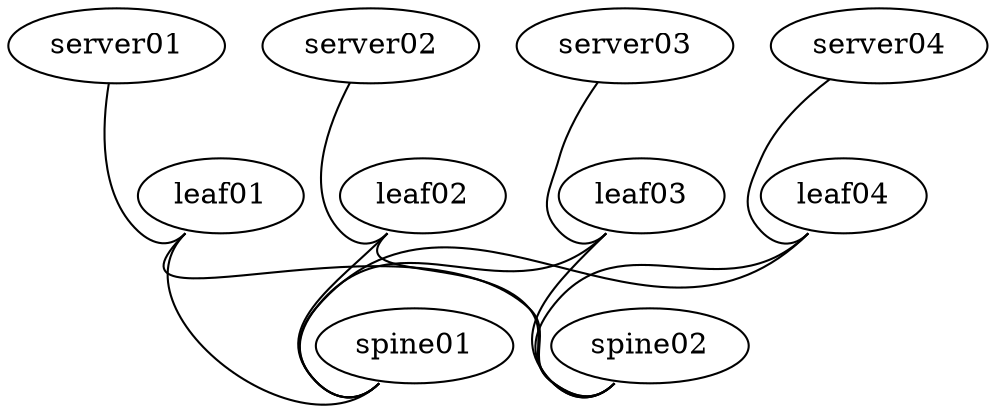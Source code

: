 graph dc1 {
 "spine01" [function="spine" os="CumulusCommunity/cumulus-vx" memory="768" config="./helper_scripts/extra_switch_config.sh"]
 "spine02" [function="spine" os="CumulusCommunity/cumulus-vx" memory="768" config="./helper_scripts/extra_switch_config.sh"]
 "leaf01" [function="leaf" os="CumulusCommunity/cumulus-vx" memory="768" config="./helper_scripts/extra_switch_config.sh"] 
 "leaf02" [function="leaf" os="CumulusCommunity/cumulus-vx" memory="768" config="./helper_scripts/extra_switch_config.sh"]
 "leaf03" [function="leaf" os="CumulusCommunity/cumulus-vx" memory="768" config="./helper_scripts/extra_switch_config.sh"]
 "leaf04" [function="leaf" os="CumulusCommunity/cumulus-vx" memory="768" config="./helper_scripts/extra_switch_config.sh"] 
 "server01" [function="host" memory="512" config="./helper_scripts/extra_server_config.sh"]
 "server02" [function="host" memory="512" config="./helper_scripts/extra_server_config.sh"]
 "server03" [function="host" memory="512" config="./helper_scripts/extra_server_config.sh"]
 "server04" [function="host" memory="512" config="./helper_scripts/extra_server_config.sh"]
   "leaf01":"swp1" -- "spine01":"swp1"
   "leaf01":"swp2" -- "spine02":"swp1"
   "leaf02":"swp1" -- "spine01":"swp2"
   "leaf02":"swp2" -- "spine02":"swp2"
   "leaf03":"swp1" -- "spine01":"swp3"
   "leaf03":"swp2" -- "spine02":"swp3"
   "leaf04":"swp1" -- "spine01":"swp4"
   "leaf04":"swp2" -- "spine02":"swp4"
   "server01":"eth1" -- "leaf01":"swp24"
   "server02":"eth1" -- "leaf02":"swp24"
   "server03":"eth1" -- "leaf03":"swp24"
   "server04":"eth1" -- "leaf04":"swp24"
}
